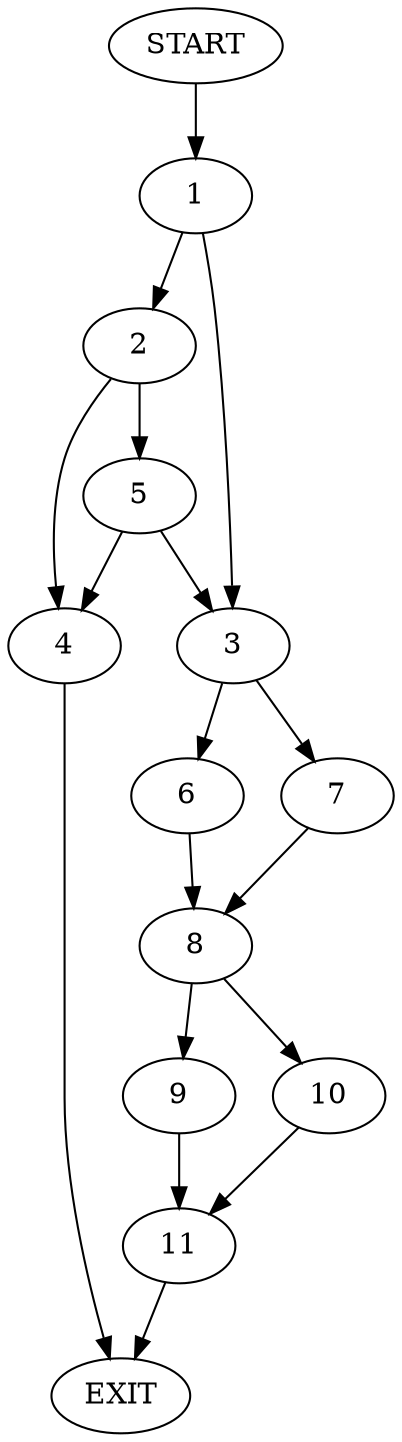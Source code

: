 digraph {
0 [label="START"]
12 [label="EXIT"]
0 -> 1
1 -> 2
1 -> 3
2 -> 4
2 -> 5
3 -> 6
3 -> 7
4 -> 12
5 -> 4
5 -> 3
6 -> 8
7 -> 8
8 -> 9
8 -> 10
10 -> 11
9 -> 11
11 -> 12
}
